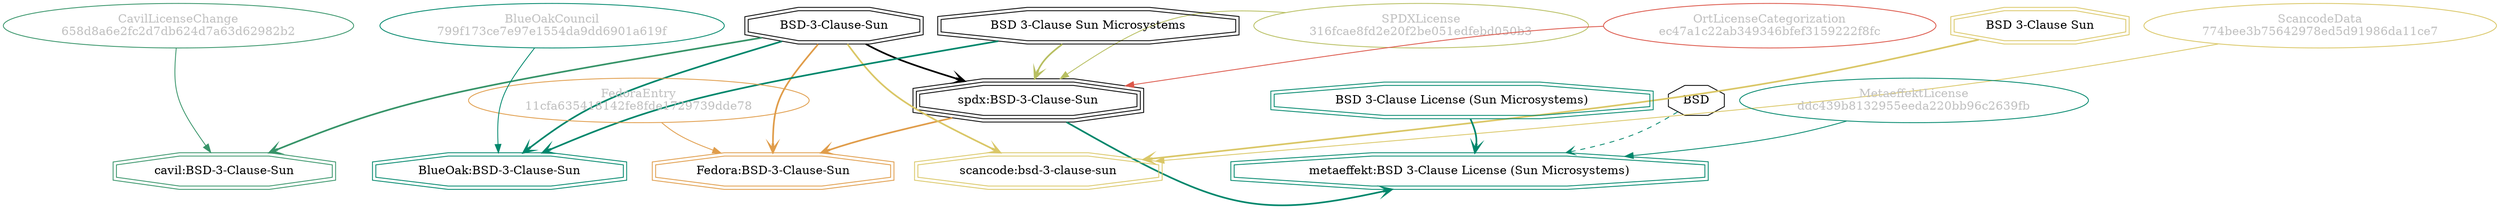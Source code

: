 strict digraph {
    node [shape=box];
    graph [splines=curved];
    496 [label="SPDXLicense\n316fcae8fd2e20f2be051edfebd050b3"
        ,fontcolor=gray
        ,color="#b8bf62"
        ,fillcolor="beige;1"
        ,shape=ellipse];
    497 [label="spdx:BSD-3-Clause-Sun"
        ,shape=tripleoctagon];
    498 [label="BSD-3-Clause-Sun"
        ,shape=doubleoctagon];
    499 [label="BSD 3-Clause Sun Microsystems"
        ,shape=doubleoctagon];
    5935 [label=BSD,shape=octagon];
    5971 [label="FedoraEntry\n11cfa635418142fe8fde1729739dde78"
         ,fontcolor=gray
         ,color="#e09d4b"
         ,fillcolor="beige;1"
         ,shape=ellipse];
    5972 [label="Fedora:BSD-3-Clause-Sun"
         ,color="#e09d4b"
         ,shape=doubleoctagon];
    8806 [label="BlueOakCouncil\n799f173ce7e97e1554da9dd6901a619f"
         ,fontcolor=gray
         ,color="#00876c"
         ,fillcolor="beige;1"
         ,shape=ellipse];
    8807 [label="BlueOak:BSD-3-Clause-Sun"
         ,color="#00876c"
         ,shape=doubleoctagon];
    12846 [label="ScancodeData\n774bee3b75642978ed5d91986da11ce7"
          ,fontcolor=gray
          ,color="#dac767"
          ,fillcolor="beige;1"
          ,shape=ellipse];
    12847 [label="scancode:bsd-3-clause-sun"
          ,color="#dac767"
          ,shape=doubleoctagon];
    12848 [label="BSD 3-Clause Sun"
          ,color="#dac767"
          ,shape=doubleoctagon];
    28630 [label="OrtLicenseCategorization\nec47a1c22ab349346bfef3159222f8fc"
          ,fontcolor=gray
          ,color="#dc574a"
          ,fillcolor="beige;1"
          ,shape=ellipse];
    36592 [label="CavilLicenseChange\n658d8a6e2fc2d7db624d7a63d62982b2"
          ,fontcolor=gray
          ,color="#379469"
          ,fillcolor="beige;1"
          ,shape=ellipse];
    36593 [label="cavil:BSD-3-Clause-Sun"
          ,color="#379469"
          ,shape=doubleoctagon];
    39514 [label="MetaeffektLicense\nddc439b8132955eeda220bb96c2639fb"
          ,fontcolor=gray
          ,color="#00876c"
          ,fillcolor="beige;1"
          ,shape=ellipse];
    39515 [label="metaeffekt:BSD 3-Clause License (Sun Microsystems)"
          ,color="#00876c"
          ,shape=doubleoctagon];
    39516 [label="BSD 3-Clause License (Sun Microsystems)"
          ,color="#00876c"
          ,shape=doubleoctagon];
    496 -> 497 [weight=0.5
               ,color="#b8bf62"];
    497 -> 5972 [style=bold
                ,arrowhead=vee
                ,weight=0.7
                ,color="#e09d4b"];
    497 -> 39515 [style=bold
                 ,arrowhead=vee
                 ,weight=0.7
                 ,color="#00876c"];
    498 -> 497 [style=bold
               ,arrowhead=vee
               ,weight=0.7];
    498 -> 5972 [style=bold
                ,arrowhead=vee
                ,weight=0.7
                ,color="#e09d4b"];
    498 -> 8807 [style=bold
                ,arrowhead=vee
                ,weight=0.7
                ,color="#00876c"];
    498 -> 12847 [style=bold
                 ,arrowhead=vee
                 ,weight=0.7
                 ,color="#dac767"];
    498 -> 36593 [style=bold
                 ,arrowhead=vee
                 ,weight=0.7
                 ,color="#379469"];
    498 -> 36593 [style=bold
                 ,arrowhead=vee
                 ,weight=0.7
                 ,color="#379469"];
    499 -> 497 [style=bold
               ,arrowhead=vee
               ,weight=0.7
               ,color="#b8bf62"];
    499 -> 8807 [style=bold
                ,arrowhead=vee
                ,weight=0.7
                ,color="#00876c"];
    5935 -> 39515 [style=dashed
                  ,arrowhead=vee
                  ,weight=0.5
                  ,color="#00876c"];
    5971 -> 5972 [weight=0.5
                 ,color="#e09d4b"];
    8806 -> 8807 [weight=0.5
                 ,color="#00876c"];
    12846 -> 12847 [weight=0.5
                   ,color="#dac767"];
    12848 -> 12847 [style=bold
                   ,arrowhead=vee
                   ,weight=0.7
                   ,color="#dac767"];
    28630 -> 497 [weight=0.5
                 ,color="#dc574a"];
    36592 -> 36593 [weight=0.5
                   ,color="#379469"];
    39514 -> 39515 [weight=0.5
                   ,color="#00876c"];
    39516 -> 39515 [style=bold
                   ,arrowhead=vee
                   ,weight=0.7
                   ,color="#00876c"];
    39516 -> 39515 [style=bold
                   ,arrowhead=vee
                   ,weight=0.7
                   ,color="#00876c"];
}
